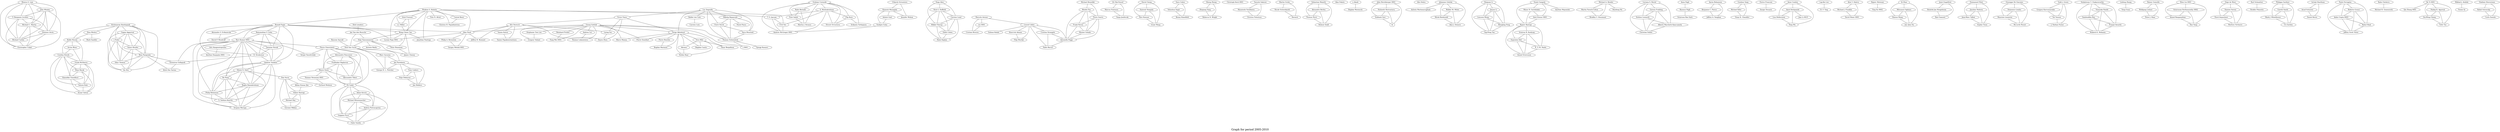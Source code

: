 /*****
Graph for period 2005-2010
*****/

graph G {
  graph [splines=true overlap=false]
  node  [shape=ellipse, width=0.3, height=0.3]
  0 [label="Monica S. Lam"];
  1 [label="John Whaley"];
  2 [label="V. Benjamin Livshits"];
  3 [label="Michael C. Martin"];
  4 [label="Dzintars Avots"];
  5 [label="Michael Carbin"];
  6 [label="Christopher Unkel"];
  7 [label="Phokion G. Kolaitis"];
  8 [label="Ronald Fagin"];
  9 [label="Ramanathan V. Guha"];
  10 [label="Ravi Kumar 0001"];
  11 [label="Jasmine Novak"];
  12 [label="D. Sivakumar"];
  13 [label="Andrew Tomkins"];
  14 [label="Noga Alon"];
  15 [label="Nick G. Duffield"];
  16 [label="Carsten Lund"];
  17 [label="Mikkel Thorup"];
  18 [label="Michael Benedikt"];
  19 [label="Wenfei Fan"];
  20 [label="Floris Geerts"];
  21 [label="Marcelo Arenas"];
  22 [label="Leonid Libkin"];
  23 [label="Luc Segoufin"];
  24 [label="Victor Vianu"];
  25 [label="Dirk Leinders"];
  26 [label="Jan Van den Bussche"];
  27 [label="Ziv Bar-Yossef"];
  28 [label="Marcus Fontoura"];
  29 [label="Vanja Josifovski"];
  30 [label="Ariel Fuxman"];
  31 [label="e J. Miller"];
  32 [label="Wang Chiew Tan"];
  33 [label="David Cheng"];
  34 [label="Santosh Vempala"];
  35 [label="Ravi Kannan"];
  36 [label="Grant Wang"];
  37 [label="Sara Cohen"];
  38 [label="Yehoshua Sagiv"];
  39 [label="Georg Gottlob"];
  40 [label="Sheng Zhong"];
  41 [label="Zhiqiang Yang"];
  42 [label="Rebecca N. Wright"];
  43 [label="Serge Abiteboul"];
  44 [label="Tova Milo"];
  45 [label="Omar Benjelloun"];
  46 [label="Christoph Koch 0001"];
  47 [label="Utkarsh Srivastava"];
  48 [label="Kamesh Munagala"];
  49 [label="Jennifer Widom"];
  50 [label="Alin Deutsch"];
  51 [label="Yannis Katsis"];
  52 [label="Yannis Papakonstantinou"];
  53 [label="Graham Cormode"];
  54 [label="S. Muthukrishnan"];
  55 [label="Stijn Vansummeren"];
  56 [label="Yasushi Sakurai"];
  57 [label="Masatoshi Yoshikawa"];
  58 [label="Christos Faloutsos"];
  59 [label="Alan Nash"];
  60 [label="Philip A. Bernstein"];
  61 [label="Sergey Melnik 0001"];
  62 [label="Krishnaram Kenthapadi"];
  63 [label="Nina Mishra"];
  64 [label="Kobbi Nissim"];
  65 [label="Martin Grohe"];
  66 [label="Nicole Schweikardt"];
  67 [label="Sebastian Maneth"];
  68 [label="Alexandru Berlea"];
  69 [label="Thomas Perst"];
  70 [label="Helmut Seidl"];
  71 [label="Alan Fekete"];
  72 [label="n Abadi"];
  73 [label="Bogdan Warinschi"];
  74 [label="John Hershberger 0001"];
  75 [label="Nisheeth Shrivastava"];
  76 [label="Subhash Suri"];
  77 [label="th"];
  78 [label="Alin Dobra"];
  79 [label="Johannes Gehrke"];
  80 [label="Avrim Blum"];
  81 [label="Cynthia Dwork"];
  82 [label="Frank McSherry"];
  83 [label=" Abrams"];
  84 [label="Stefan Haar"];
  85 [label="Bassem Sayrafi"];
  86 [label="Dirk Van Gucht"];
  87 [label="Haiquan Li"];
  88 [label="Jinyan Li"];
  89 [label="Limsoon Wong"];
  90 [label="Mengling Feng"];
  91 [label="Yap-Peng Tan"];
  92 [label="Sumit Ganguly"];
  93 [label="Minos N. Garofalakis"];
  94 [label="Amit Kumar 0001"];
  95 [label="Rajeev Rastogi"];
  96 [label="Solmaz Kolahi"];
  97 [label="Michael A. Bender"];
  98 [label="Martin Farach-Colton"];
  99 [label="Bradley C. Kuszmaul"];
  100 [label="Haodong Hu"];
  101 [label="Reinhard Pichler"];
  102 [label="Fang Wei 0001"];
  103 [label="Jonathan Panttaja"];
  104 [label="T. S. Jayram"];
  105 [label="Erik Vee"];
  106 [label="Benny Kimelfeld"];
  107 [label="Mark Sandler"];
  108 [label="Mikolaj Bojanczyk"];
  109 [label="Claire David"];
  110 [label="Anca Muscholl"];
  111 [label="Thomas Schwentick"];
  112 [label="Gagan Aggarwal"];
  113 [label="s Feder"];
  114 [label="Samir Khuller"];
  115 [label="Rina Panigrahy"];
  116 [label="Dilys Thomas"];
  117 [label="An Zhu"];
  118 [label="Srinivas R. Kashyap"];
  119 [label="Supratim Deb"];
  120 [label="K. V. M. Naidu"];
  121 [label="Anand Srinivasan"];
  122 [label="Marc Gyssens"];
  123 [label="Jan Paredaens"];
  124 [label="George H. L. Fletcher"];
  125 [label="Toon Calders"];
  126 [label="Stijn Dekeyser"];
  127 [label="Jan Hidders"];
  128 [label="Luciana S. Buriol"];
  129 [label="Gereon Frahling"];
  130 [label="Stefano Leonardi"];
  131 [label="Alberto Marchetti-Spaccamela"];
  132 [label="Christian Sohler"];
  133 [label="Anna Pagh"];
  134 [label="Rasmus Pagh"];
  135 [label="Liying Sui"];
  136 [label="Dayou Zhou"];
  137 [label="Aaron Bohannon"];
  138 [label="Benjamin C. Pierce"];
  139 [label="Jeffrey A. Vaughan"];
  140 [label="Guizhen Yang"];
  141 [label="Michael Kifer"];
  142 [label="Vinay K. Chaudhri"];
  143 [label="Ashish Goel"];
  144 [label="Sudipto Guha"];
  145 [label="Andrew McGregor 0001"];
  146 [label="Enrico Franconi"];
  147 [label="Sergio Tessaris"];
  148 [label="Ashwin Machanavajjhala"];
  149 [label="Anne Condon"];
  150 [label="Amol Deshpande"];
  151 [label="Lisa Hellerstein"];
  152 [label="Ning Wu"];
  153 [label=" Hernich"];
  154 [label="Flip Korn"];
  155 [label="Divesh Srivastava"];
  156 [label="Anirban Majumder"];
  157 [label="Sreenivas Gollapudi"];
  158 [label="Lap-Kei Lee"];
  159 [label="H. F. Ting"];
  160 [label="Alon Y. Halevy"];
  161 [label="Michael J. Franklin"];
  162 [label="David Maier 0001"];
  163 [label="Rajeev Motwani"];
  164 [label="Ying Xu 0002"];
  165 [label="Qi Zhao"];
  166 [label="Mitsunori Ogihara"];
  167 [label="Haixun Wang"];
  168 [label="Jun (Jim) Xu"];
  169 [label="Walker M. White"];
  170 [label="Mirek Riedewald"];
  171 [label="Alan J. Demers"];
  172 [label="Joost Engelfriet"];
  173 [label="Hendrik Jan Hoogeboom"];
  174 [label="Bart Samwel"];
  175 [label="Gjergji Kasneci"];
  176 [label="s 0001"];
  177 [label="Frank Neven"];
  178 [label="Emmanuel Filiot"];
  179 [label="Joachim Niehren"];
  180 [label="Jean-Marc Talbot"];
  181 [label="Sophie Tison"];
  182 [label="Nilesh N. Dalvi"];
  183 [label="Dan Suciu"];
  184 [label="Pierre Senellart"];
  185 [label="Bogdan Cautis"];
  186 [label="Giuseppe De Giacomo"];
  187 [label="Domenico Lembo"];
  188 [label="Maurizio Lenzerini"];
  189 [label="Riccardo Rosati"];
  190 [label="Todd J. Green"];
  191 [label="Gregory Karvounarakis"];
  192 [label="Val Tannen"];
  193 [label="Antonio Badia"];
  194 [label="Balder ten Cate"];
  195 [label="Carsten Lutz"];
  196 [label="Venkatesan T. Chakaravarthy"];
  197 [label="Vinayaka Pandit"];
  198 [label="Sambuddha Roy"];
  199 [label="Pranjal Awasthi"];
  200 [label="Mukesh K. Mohania"];
  201 [label="Lucian Popa 0001"];
  202 [label="Flavio Chierichetti"];
  203 [label="Alessandro Panconesi"];
  204 [label="Prabhakar Raghavan"];
  205 [label="Mauro Sozio"];
  206 [label="Alessandro Tiberi"];
  207 [label="Eli Upfal"];
  208 [label="Boaz Barak"];
  209 [label="Kamalika Chaudhuri"];
  210 [label="Satyen Kale"];
  211 [label="Kunal Talwar"];
  212 [label="Edith Cohen"];
  213 [label="Haim Kaplan"];
  214 [label="Linfeng Zhang"];
  215 [label="Yong Guan"];
  216 [label="Rainer Gemulla"];
  217 [label="Wolfgang Lehner"];
  218 [label="Peter J. Haas"];
  219 [label="Pawel Parys"];
  220 [label="Zhen Liu 0001"];
  221 [label="Srinivasan Parthasarathy 0002"];
  222 [label="Anand Ranganathan"];
  223 [label="Hao Yang"];
  224 [label="Srikanta Tirthapura"];
  225 [label="Oege de Moor"];
  226 [label="Damien Sereni"];
  227 [label="Pavel Avgustinov"];
  228 [label="Mathieu Verbaere"];
  229 [label="J. Nathan Foster"];
  230 [label="Alexandre V. Evfimievski"];
  231 [label="David P. Woodruff"];
  232 [label="Foto N. Afrati"];
  233 [label="Jeffrey B. Remmel"];
  234 [label="rez 0001"];
  235 [label="Cristian Riveros"];
  236 [label="Atish Das Sarma"];
  237 [label="Karl Schnaitter"];
  238 [label="Neoklis Polyzotis"];
  239 [label="Thomas Neumann 0001"];
  240 [label="Gerhard Weikum"];
  241 [label="Peter Buneman"];
  242 [label="James Cheney"];
  243 [label="Cristina Sirangelo"];
  244 [label="Philippa Gardner"];
  245 [label="Gareth Smith"];
  246 [label="Mark J. Wheelhouse"];
  247 [label="Uri Zarfaty"];
  248 [label="Wouter Gelade"];
  249 [label="Antonella Poggi"];
  250 [label="Aris Anagnostopoulos"];
  251 [label="Anirban Dasgupta 0001"];
  252 [label="Izchak Sharfman"];
  253 [label="Assaf Schuster"];
  254 [label="Daniel Keren"];
  255 [label="Abhay Kumar Jha"];
  256 [label="Vibhor Rastogi"];
  257 [label="Paolo Ferragina"];
  258 [label="Roberto Grossi"];
  259 [label="Ankur Gupta 0003"];
  260 [label="Rahul Shah"];
  261 [label="Jeffrey Scott Vitter"];
  262 [label="Stephanie Tien Lee"];
  263 [label="Gregory Valiant"];
  264 [label="Andrea Cal"];
  265 [label="Thomas Lukasiewicz"];
  266 [label="Marco Manna"];
  267 [label="Shun'ichi Amano"];
  268 [label="Filip Murlak"];
  269 [label="Pablo Barcel"];
  270 [label="Jian Li 0015"];
  271 [label="Radu Berinde"];
  272 [label="Piotr Indyk"];
  273 [label="Martin J. Strauss"];
  274 [label="Rada Chirkova"];
  275 [label="Michael R. Genesereth"];
  276 [label="Ke Yi 0001"];
  277 [label="Qin Zhang 0001"];
  278 [label="Pankaj K. Agarwal"];
  279 [label="Siu-Wing Cheng"];
  280 [label="Yufei Tao"];
  281 [label="Mikhail J. Atallah"];
  282 [label="Yinian Qi"];
  283 [label="Catriel Beeri"];
  284 [label="Christos H. Papadimitriou"];
  285 [label="Vladimir Braverman"];
  286 [label="Rafail Ostrovsky"];
  287 [label="Carlo Zaniolo"];
  288 [label="Pierre Bourhis"];
  289 [label="Bogdan Marinoiu"];
  290 [label="Srinivasa Rao Satti"];
  291 [label="Adam Kirsch"];
  292 [label="Michael Mitzenmacher"];
  293 [label="Andrea Pietracaprina"];
  294 [label="Geppino Pucci"];
  295 [label="Fabio Vandin"];
  296 [label="Sergei Vassilvitskii"];
  297 [label="Bo Pang"];
  298 [label="Raghu Ramakrishnan"];
  299 [label="Philip Bohannon"];
  300 [label="S. Sathiya Keerthi"];
  301 [label="Srujana Merugu"];
  302 [label="Michael Hay"];
  303 [label="Gerome Miklau"];
  0 -- 1;
  0 -- 2;
  0 -- 3;
  0 -- 4;
  0 -- 5;
  0 -- 6;
  1 -- 2;
  1 -- 3;
  1 -- 4;
  1 -- 5;
  1 -- 6;
  2 -- 3;
  2 -- 4;
  2 -- 5;
  2 -- 6;
  3 -- 4;
  3 -- 5;
  3 -- 6;
  4 -- 5;
  4 -- 6;
  5 -- 6;
  7 -- 8;
  7 -- 30;
  7 -- 31;
  7 -- 32;
  7 -- 59;
  7 -- 103;
  7 -- 104;
  7 -- 105;
  7 -- 201;
  7 -- 232;
  7 -- 283;
  7 -- 284;
  8 -- 9;
  8 -- 10;
  8 -- 11;
  8 -- 12;
  8 -- 13;
  8 -- 32;
  8 -- 59;
  8 -- 201;
  8 -- 230;
  8 -- 231;
  9 -- 10;
  9 -- 11;
  9 -- 12;
  9 -- 13;
  10 -- 11;
  10 -- 12;
  10 -- 13;
  10 -- 157;
  10 -- 182;
  10 -- 202;
  10 -- 250;
  10 -- 251;
  10 -- 296;
  10 -- 297;
  10 -- 298;
  10 -- 299;
  10 -- 300;
  10 -- 301;
  11 -- 12;
  11 -- 13;
  12 -- 13;
  12 -- 157;
  13 -- 182;
  13 -- 297;
  13 -- 298;
  13 -- 299;
  13 -- 300;
  13 -- 301;
  14 -- 15;
  14 -- 16;
  14 -- 17;
  15 -- 16;
  15 -- 17;
  15 -- 212;
  15 -- 213;
  16 -- 17;
  16 -- 212;
  16 -- 213;
  17 -- 212;
  17 -- 213;
  18 -- 19;
  18 -- 20;
  19 -- 20;
  19 -- 177;
  19 -- 248;
  19 -- 249;
  20 -- 177;
  20 -- 248;
  20 -- 249;
  21 -- 22;
  21 -- 234;
  21 -- 235;
  22 -- 96;
  22 -- 243;
  22 -- 249;
  22 -- 267;
  22 -- 268;
  22 -- 269;
  23 -- 24;
  23 -- 43;
  23 -- 108;
  23 -- 109;
  23 -- 110;
  23 -- 111;
  23 -- 194;
  24 -- 43;
  24 -- 50;
  24 -- 135;
  24 -- 136;
  25 -- 26;
  26 -- 55;
  26 -- 86;
  27 -- 28;
  27 -- 29;
  28 -- 29;
  30 -- 31;
  30 -- 32;
  31 -- 32;
  32 -- 55;
  32 -- 103;
  32 -- 201;
  32 -- 241;
  32 -- 242;
  33 -- 34;
  33 -- 35;
  33 -- 36;
  34 -- 35;
  34 -- 36;
  35 -- 36;
  37 -- 38;
  37 -- 106;
  38 -- 106;
  39 -- 43;
  39 -- 59;
  39 -- 101;
  39 -- 102;
  39 -- 111;
  39 -- 176;
  39 -- 184;
  39 -- 262;
  39 -- 263;
  39 -- 264;
  39 -- 265;
  39 -- 266;
  40 -- 41;
  40 -- 42;
  41 -- 42;
  43 -- 44;
  43 -- 45;
  43 -- 83;
  43 -- 84;
  43 -- 184;
  43 -- 185;
  43 -- 266;
  43 -- 288;
  43 -- 289;
  44 -- 45;
  44 -- 83;
  44 -- 84;
  44 -- 185;
  47 -- 48;
  47 -- 49;
  48 -- 49;
  48 -- 143;
  48 -- 144;
  50 -- 51;
  50 -- 52;
  50 -- 59;
  50 -- 135;
  50 -- 136;
  50 -- 233;
  51 -- 52;
  53 -- 54;
  53 -- 145;
  53 -- 154;
  53 -- 155;
  53 -- 224;
  53 -- 271;
  53 -- 272;
  53 -- 273;
  54 -- 104;
  54 -- 105;
  54 -- 145;
  54 -- 154;
  54 -- 155;
  55 -- 86;
  55 -- 193;
  55 -- 241;
  55 -- 242;
  56 -- 57;
  56 -- 58;
  57 -- 58;
  59 -- 60;
  59 -- 61;
  59 -- 201;
  59 -- 233;
  60 -- 61;
  62 -- 63;
  62 -- 64;
  62 -- 112;
  62 -- 113;
  62 -- 114;
  62 -- 115;
  62 -- 116;
  62 -- 117;
  63 -- 64;
  63 -- 107;
  64 -- 80;
  64 -- 81;
  64 -- 82;
  65 -- 66;
  65 -- 153;
  66 -- 153;
  67 -- 68;
  67 -- 69;
  67 -- 70;
  68 -- 69;
  68 -- 70;
  69 -- 70;
  72 -- 73;
  74 -- 75;
  74 -- 76;
  74 -- 77;
  75 -- 76;
  75 -- 77;
  76 -- 77;
  79 -- 148;
  79 -- 169;
  79 -- 170;
  79 -- 171;
  80 -- 81;
  80 -- 82;
  81 -- 82;
  81 -- 208;
  81 -- 209;
  81 -- 210;
  81 -- 211;
  82 -- 208;
  82 -- 209;
  82 -- 210;
  82 -- 211;
  83 -- 84;
  85 -- 86;
  86 -- 122;
  86 -- 123;
  86 -- 124;
  87 -- 88;
  87 -- 89;
  87 -- 90;
  87 -- 91;
  88 -- 89;
  88 -- 90;
  88 -- 91;
  89 -- 90;
  89 -- 91;
  90 -- 91;
  92 -- 93;
  92 -- 94;
  92 -- 95;
  92 -- 156;
  93 -- 94;
  93 -- 95;
  94 -- 95;
  95 -- 118;
  95 -- 119;
  95 -- 120;
  95 -- 121;
  97 -- 98;
  97 -- 99;
  97 -- 100;
  98 -- 99;
  101 -- 102;
  104 -- 105;
  104 -- 145;
  105 -- 145;
  108 -- 109;
  108 -- 110;
  108 -- 111;
  108 -- 219;
  109 -- 110;
  109 -- 111;
  110 -- 111;
  111 -- 175;
  111 -- 176;
  112 -- 113;
  112 -- 114;
  112 -- 115;
  112 -- 116;
  112 -- 117;
  113 -- 114;
  113 -- 115;
  113 -- 116;
  113 -- 117;
  114 -- 115;
  114 -- 116;
  114 -- 117;
  115 -- 116;
  115 -- 117;
  115 -- 157;
  115 -- 236;
  116 -- 117;
  118 -- 119;
  118 -- 120;
  118 -- 121;
  119 -- 120;
  119 -- 121;
  120 -- 121;
  122 -- 123;
  122 -- 124;
  123 -- 124;
  123 -- 125;
  123 -- 126;
  123 -- 127;
  125 -- 126;
  125 -- 127;
  126 -- 127;
  128 -- 129;
  128 -- 130;
  128 -- 131;
  128 -- 132;
  129 -- 130;
  129 -- 131;
  129 -- 132;
  130 -- 131;
  130 -- 132;
  131 -- 132;
  133 -- 134;
  134 -- 290;
  135 -- 136;
  137 -- 138;
  137 -- 139;
  138 -- 139;
  140 -- 141;
  140 -- 142;
  141 -- 142;
  143 -- 144;
  144 -- 145;
  146 -- 147;
  149 -- 150;
  149 -- 151;
  149 -- 152;
  150 -- 151;
  150 -- 152;
  150 -- 270;
  151 -- 152;
  154 -- 155;
  154 -- 224;
  157 -- 236;
  158 -- 159;
  160 -- 161;
  160 -- 162;
  161 -- 162;
  163 -- 164;
  165 -- 166;
  165 -- 167;
  165 -- 168;
  166 -- 167;
  166 -- 168;
  167 -- 168;
  169 -- 170;
  169 -- 171;
  170 -- 171;
  172 -- 173;
  172 -- 174;
  173 -- 174;
  177 -- 248;
  177 -- 249;
  178 -- 179;
  178 -- 180;
  178 -- 181;
  179 -- 180;
  179 -- 181;
  180 -- 181;
  182 -- 183;
  182 -- 297;
  182 -- 298;
  182 -- 299;
  182 -- 300;
  182 -- 301;
  183 -- 255;
  183 -- 256;
  183 -- 302;
  183 -- 303;
  186 -- 187;
  186 -- 188;
  186 -- 189;
  187 -- 188;
  187 -- 189;
  188 -- 189;
  190 -- 191;
  190 -- 192;
  190 -- 229;
  191 -- 192;
  192 -- 229;
  194 -- 195;
  196 -- 197;
  196 -- 198;
  196 -- 199;
  196 -- 200;
  197 -- 198;
  197 -- 199;
  197 -- 200;
  198 -- 199;
  198 -- 200;
  199 -- 200;
  202 -- 203;
  202 -- 204;
  202 -- 205;
  202 -- 206;
  202 -- 207;
  202 -- 296;
  203 -- 204;
  203 -- 205;
  203 -- 206;
  203 -- 207;
  204 -- 205;
  204 -- 206;
  204 -- 207;
  205 -- 206;
  205 -- 207;
  205 -- 239;
  205 -- 240;
  206 -- 207;
  207 -- 291;
  207 -- 292;
  207 -- 293;
  207 -- 294;
  207 -- 295;
  208 -- 209;
  208 -- 210;
  208 -- 211;
  209 -- 210;
  209 -- 211;
  210 -- 211;
  212 -- 213;
  214 -- 215;
  216 -- 217;
  216 -- 218;
  217 -- 218;
  220 -- 221;
  220 -- 222;
  220 -- 223;
  221 -- 222;
  221 -- 223;
  222 -- 223;
  225 -- 226;
  225 -- 227;
  225 -- 228;
  226 -- 227;
  226 -- 228;
  227 -- 228;
  230 -- 231;
  234 -- 235;
  237 -- 238;
  239 -- 240;
  241 -- 242;
  243 -- 249;
  243 -- 269;
  244 -- 245;
  244 -- 246;
  244 -- 247;
  245 -- 246;
  245 -- 247;
  246 -- 247;
  248 -- 249;
  249 -- 269;
  250 -- 251;
  252 -- 253;
  252 -- 254;
  253 -- 254;
  255 -- 256;
  256 -- 302;
  256 -- 303;
  257 -- 258;
  257 -- 259;
  257 -- 260;
  257 -- 261;
  258 -- 259;
  258 -- 260;
  258 -- 261;
  259 -- 260;
  259 -- 261;
  260 -- 261;
  262 -- 263;
  264 -- 265;
  267 -- 268;
  271 -- 272;
  271 -- 273;
  272 -- 273;
  274 -- 275;
  276 -- 277;
  276 -- 278;
  276 -- 279;
  276 -- 280;
  278 -- 279;
  278 -- 280;
  279 -- 280;
  281 -- 282;
  283 -- 284;
  285 -- 286;
  285 -- 287;
  286 -- 287;
  288 -- 289;
  291 -- 292;
  291 -- 293;
  291 -- 294;
  291 -- 295;
  292 -- 293;
  292 -- 294;
  292 -- 295;
  293 -- 294;
  293 -- 295;
  294 -- 295;
  297 -- 298;
  297 -- 299;
  297 -- 300;
  297 -- 301;
  298 -- 299;
  298 -- 300;
  298 -- 301;
  299 -- 300;
  299 -- 301;
  300 -- 301;
  302 -- 303;
  label = "\nGraph for period 2005-2010\n";  fontsize=24;
}
